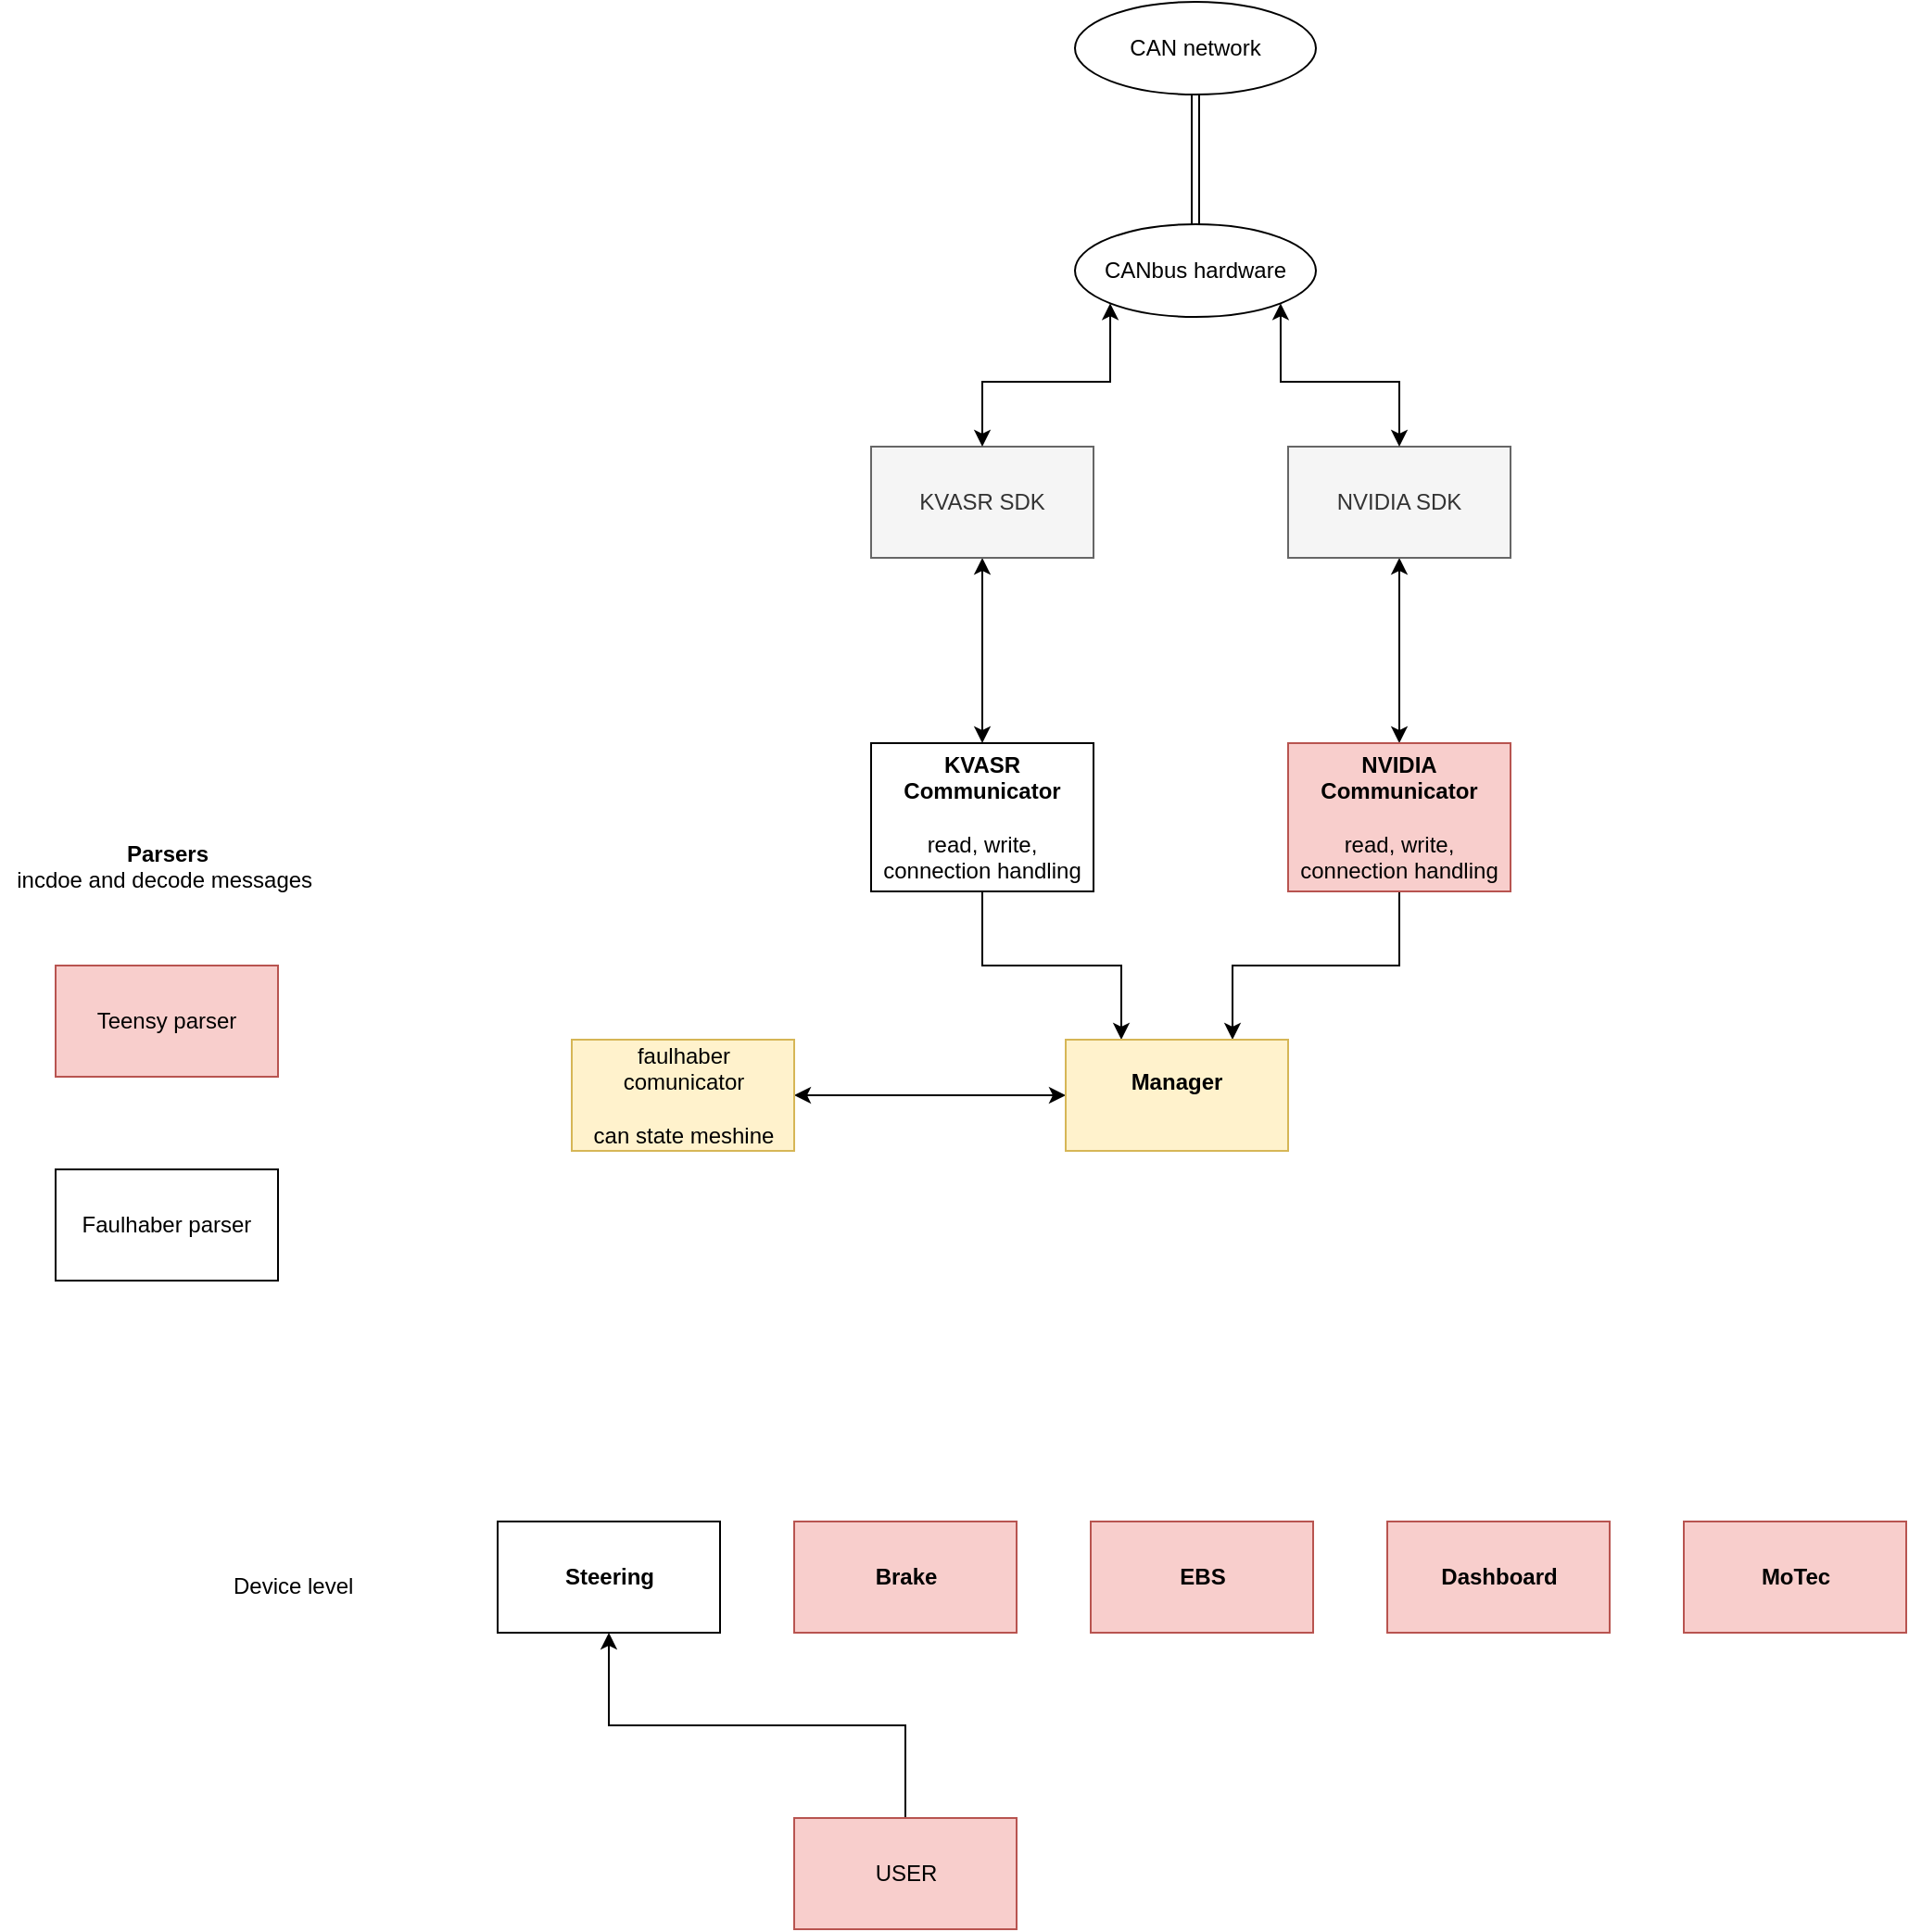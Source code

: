 <mxfile version="11.1.4" type="device"><diagram id="zZWrSlGUHqIZV2iWhwXo" name="Page-1"><mxGraphModel dx="2241" dy="946" grid="1" gridSize="10" guides="1" tooltips="1" connect="1" arrows="1" fold="1" page="1" pageScale="1" pageWidth="850" pageHeight="1100" math="0" shadow="0"><root><mxCell id="0"/><mxCell id="1" parent="0"/><mxCell id="47LQAPgEqOQPFO0bMNTs-20" style="edgeStyle=orthogonalEdgeStyle;rounded=0;orthogonalLoop=1;jettySize=auto;html=1;exitX=0.5;exitY=1;exitDx=0;exitDy=0;entryX=0.5;entryY=0;entryDx=0;entryDy=0;startArrow=classic;startFill=1;" edge="1" parent="1" source="47LQAPgEqOQPFO0bMNTs-2" target="47LQAPgEqOQPFO0bMNTs-17"><mxGeometry relative="1" as="geometry"/></mxCell><mxCell id="47LQAPgEqOQPFO0bMNTs-2" value="&lt;span style=&quot;white-space: normal&quot;&gt;NVIDIA SDK&lt;/span&gt;" style="rounded=0;whiteSpace=wrap;html=1;fillColor=#f5f5f5;strokeColor=#666666;fontColor=#333333;" vertex="1" parent="1"><mxGeometry x="465" y="280" width="120" height="60" as="geometry"/></mxCell><mxCell id="47LQAPgEqOQPFO0bMNTs-22" style="edgeStyle=orthogonalEdgeStyle;rounded=0;orthogonalLoop=1;jettySize=auto;html=1;exitX=0.5;exitY=1;exitDx=0;exitDy=0;entryX=0.5;entryY=0;entryDx=0;entryDy=0;startArrow=classic;startFill=1;" edge="1" parent="1" source="47LQAPgEqOQPFO0bMNTs-5" target="47LQAPgEqOQPFO0bMNTs-21"><mxGeometry relative="1" as="geometry"/></mxCell><mxCell id="47LQAPgEqOQPFO0bMNTs-5" value="KVASR SDK" style="rounded=0;whiteSpace=wrap;html=1;fillColor=#f5f5f5;strokeColor=#666666;fontColor=#333333;" vertex="1" parent="1"><mxGeometry x="240" y="280" width="120" height="60" as="geometry"/></mxCell><mxCell id="47LQAPgEqOQPFO0bMNTs-7" style="edgeStyle=orthogonalEdgeStyle;rounded=0;orthogonalLoop=1;jettySize=auto;html=1;exitX=0;exitY=1;exitDx=0;exitDy=0;entryX=0.5;entryY=0;entryDx=0;entryDy=0;startArrow=classic;startFill=1;" edge="1" parent="1" source="47LQAPgEqOQPFO0bMNTs-6" target="47LQAPgEqOQPFO0bMNTs-5"><mxGeometry relative="1" as="geometry"/></mxCell><mxCell id="47LQAPgEqOQPFO0bMNTs-8" style="edgeStyle=orthogonalEdgeStyle;rounded=0;orthogonalLoop=1;jettySize=auto;html=1;exitX=1;exitY=1;exitDx=0;exitDy=0;entryX=0.5;entryY=0;entryDx=0;entryDy=0;startArrow=classic;startFill=1;" edge="1" parent="1" source="47LQAPgEqOQPFO0bMNTs-6" target="47LQAPgEqOQPFO0bMNTs-2"><mxGeometry relative="1" as="geometry"/></mxCell><mxCell id="47LQAPgEqOQPFO0bMNTs-16" style="edgeStyle=orthogonalEdgeStyle;rounded=0;orthogonalLoop=1;jettySize=auto;html=1;exitX=0.5;exitY=0;exitDx=0;exitDy=0;entryX=0.5;entryY=1;entryDx=0;entryDy=0;startArrow=classic;startFill=1;shape=link;" edge="1" parent="1" source="47LQAPgEqOQPFO0bMNTs-6" target="47LQAPgEqOQPFO0bMNTs-15"><mxGeometry relative="1" as="geometry"/></mxCell><mxCell id="47LQAPgEqOQPFO0bMNTs-6" value="CANbus hardware" style="ellipse;whiteSpace=wrap;html=1;" vertex="1" parent="1"><mxGeometry x="350" y="160" width="130" height="50" as="geometry"/></mxCell><mxCell id="47LQAPgEqOQPFO0bMNTs-11" value="" style="edgeStyle=orthogonalEdgeStyle;rounded=0;orthogonalLoop=1;jettySize=auto;html=1;startArrow=classic;startFill=1;" edge="1" parent="1" target="47LQAPgEqOQPFO0bMNTs-10"><mxGeometry relative="1" as="geometry"><mxPoint x="335" y="80" as="sourcePoint"/></mxGeometry></mxCell><mxCell id="47LQAPgEqOQPFO0bMNTs-13" value="" style="edgeStyle=orthogonalEdgeStyle;rounded=0;orthogonalLoop=1;jettySize=auto;html=1;startArrow=classic;startFill=1;" edge="1" parent="1" target="47LQAPgEqOQPFO0bMNTs-12"><mxGeometry relative="1" as="geometry"><mxPoint x="490" y="80" as="sourcePoint"/></mxGeometry></mxCell><mxCell id="47LQAPgEqOQPFO0bMNTs-15" value="CAN network" style="ellipse;whiteSpace=wrap;html=1;" vertex="1" parent="1"><mxGeometry x="350" y="40" width="130" height="50" as="geometry"/></mxCell><mxCell id="47LQAPgEqOQPFO0bMNTs-50" style="edgeStyle=orthogonalEdgeStyle;rounded=0;orthogonalLoop=1;jettySize=auto;html=1;exitX=0.5;exitY=1;exitDx=0;exitDy=0;entryX=0.75;entryY=0;entryDx=0;entryDy=0;startArrow=none;startFill=0;" edge="1" parent="1" source="47LQAPgEqOQPFO0bMNTs-17" target="47LQAPgEqOQPFO0bMNTs-48"><mxGeometry relative="1" as="geometry"/></mxCell><mxCell id="47LQAPgEqOQPFO0bMNTs-17" value="&lt;b&gt;NVIDIA Communicator&lt;/b&gt;&lt;br&gt;&lt;br&gt;read, write, connection handling" style="rounded=0;whiteSpace=wrap;html=1;fillColor=#f8cecc;strokeColor=#b85450;" vertex="1" parent="1"><mxGeometry x="465" y="440" width="120" height="80" as="geometry"/></mxCell><mxCell id="47LQAPgEqOQPFO0bMNTs-49" style="edgeStyle=orthogonalEdgeStyle;rounded=0;orthogonalLoop=1;jettySize=auto;html=1;exitX=0.5;exitY=1;exitDx=0;exitDy=0;entryX=0.25;entryY=0;entryDx=0;entryDy=0;startArrow=none;startFill=0;" edge="1" parent="1" source="47LQAPgEqOQPFO0bMNTs-21" target="47LQAPgEqOQPFO0bMNTs-48"><mxGeometry relative="1" as="geometry"/></mxCell><mxCell id="47LQAPgEqOQPFO0bMNTs-21" value="&lt;b&gt;KVASR Communicator&lt;/b&gt;&lt;br&gt;&lt;br&gt;read, write, connection handling" style="rounded=0;whiteSpace=wrap;html=1;" vertex="1" parent="1"><mxGeometry x="240" y="440" width="120" height="80" as="geometry"/></mxCell><mxCell id="47LQAPgEqOQPFO0bMNTs-23" value="Faulhaber parser" style="rounded=0;whiteSpace=wrap;html=1;" vertex="1" parent="1"><mxGeometry x="-200" y="670" width="120" height="60" as="geometry"/></mxCell><mxCell id="47LQAPgEqOQPFO0bMNTs-45" style="edgeStyle=orthogonalEdgeStyle;rounded=0;orthogonalLoop=1;jettySize=auto;html=1;exitX=0.5;exitY=0;exitDx=0;exitDy=0;entryX=0.5;entryY=1;entryDx=0;entryDy=0;startArrow=none;startFill=0;" edge="1" parent="1" source="47LQAPgEqOQPFO0bMNTs-24" target="47LQAPgEqOQPFO0bMNTs-25"><mxGeometry relative="1" as="geometry"/></mxCell><mxCell id="47LQAPgEqOQPFO0bMNTs-24" value="USER" style="rounded=0;whiteSpace=wrap;html=1;fillColor=#f8cecc;strokeColor=#b85450;" vertex="1" parent="1"><mxGeometry x="198.5" y="1020" width="120" height="60" as="geometry"/></mxCell><mxCell id="47LQAPgEqOQPFO0bMNTs-25" value="&lt;b&gt;Steering&lt;/b&gt;" style="rounded=0;whiteSpace=wrap;html=1;" vertex="1" parent="1"><mxGeometry x="38.5" y="860" width="120" height="60" as="geometry"/></mxCell><mxCell id="47LQAPgEqOQPFO0bMNTs-26" value="Device level" style="text;html=1;resizable=0;points=[];autosize=1;align=left;verticalAlign=top;spacingTop=-4;" vertex="1" parent="1"><mxGeometry x="-106.5" y="885" width="80" height="20" as="geometry"/></mxCell><mxCell id="47LQAPgEqOQPFO0bMNTs-27" value="&lt;b&gt;Brake&lt;/b&gt;" style="rounded=0;whiteSpace=wrap;html=1;fillColor=#f8cecc;strokeColor=#b85450;" vertex="1" parent="1"><mxGeometry x="198.5" y="860" width="120" height="60" as="geometry"/></mxCell><mxCell id="47LQAPgEqOQPFO0bMNTs-28" value="&lt;b&gt;EBS&lt;/b&gt;" style="rounded=0;whiteSpace=wrap;html=1;fillColor=#f8cecc;strokeColor=#b85450;" vertex="1" parent="1"><mxGeometry x="358.5" y="860" width="120" height="60" as="geometry"/></mxCell><mxCell id="47LQAPgEqOQPFO0bMNTs-29" value="&lt;b&gt;MoTec&lt;/b&gt;" style="rounded=0;whiteSpace=wrap;html=1;fillColor=#f8cecc;strokeColor=#b85450;" vertex="1" parent="1"><mxGeometry x="678.5" y="860" width="120" height="60" as="geometry"/></mxCell><mxCell id="47LQAPgEqOQPFO0bMNTs-30" value="&lt;b&gt;Dashboard&lt;/b&gt;" style="rounded=0;whiteSpace=wrap;html=1;fillColor=#f8cecc;strokeColor=#b85450;" vertex="1" parent="1"><mxGeometry x="518.5" y="860" width="120" height="60" as="geometry"/></mxCell><mxCell id="47LQAPgEqOQPFO0bMNTs-31" value="Teensy parser" style="rounded=0;whiteSpace=wrap;html=1;fillColor=#f8cecc;strokeColor=#b85450;" vertex="1" parent="1"><mxGeometry x="-200" y="560" width="120" height="60" as="geometry"/></mxCell><mxCell id="47LQAPgEqOQPFO0bMNTs-39" value="&lt;b&gt;Parsers&lt;/b&gt;&lt;br&gt;incdoe and decode messages&amp;nbsp;" style="text;html=1;resizable=0;points=[];autosize=1;align=center;verticalAlign=top;spacingTop=-4;" vertex="1" parent="1"><mxGeometry x="-230" y="490" width="180" height="30" as="geometry"/></mxCell><mxCell id="47LQAPgEqOQPFO0bMNTs-51" style="edgeStyle=orthogonalEdgeStyle;rounded=0;orthogonalLoop=1;jettySize=auto;html=1;exitX=1;exitY=0.5;exitDx=0;exitDy=0;entryX=0;entryY=0.5;entryDx=0;entryDy=0;startArrow=classic;startFill=1;" edge="1" parent="1" source="47LQAPgEqOQPFO0bMNTs-46" target="47LQAPgEqOQPFO0bMNTs-48"><mxGeometry relative="1" as="geometry"/></mxCell><mxCell id="47LQAPgEqOQPFO0bMNTs-46" value="faulhaber comunicator&lt;br&gt;&lt;br&gt;can state meshine" style="rounded=0;whiteSpace=wrap;html=1;align=center;fillColor=#fff2cc;strokeColor=#d6b656;" vertex="1" parent="1"><mxGeometry x="78.5" y="600" width="120" height="60" as="geometry"/></mxCell><mxCell id="47LQAPgEqOQPFO0bMNTs-48" value="&lt;b&gt;Manager&lt;br&gt;&lt;br&gt;&lt;/b&gt;" style="rounded=0;whiteSpace=wrap;html=1;align=center;fillColor=#fff2cc;strokeColor=#d6b656;" vertex="1" parent="1"><mxGeometry x="345" y="600" width="120" height="60" as="geometry"/></mxCell></root></mxGraphModel></diagram></mxfile>